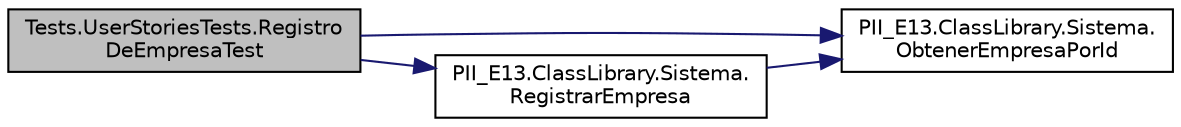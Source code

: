 digraph "Tests.UserStoriesTests.RegistroDeEmpresaTest"
{
 // INTERACTIVE_SVG=YES
 // LATEX_PDF_SIZE
  edge [fontname="Helvetica",fontsize="10",labelfontname="Helvetica",labelfontsize="10"];
  node [fontname="Helvetica",fontsize="10",shape=record];
  rankdir="LR";
  Node1 [label="Tests.UserStoriesTests.Registro\lDeEmpresaTest",height=0.2,width=0.4,color="black", fillcolor="grey75", style="filled", fontcolor="black",tooltip="Prueba para las historias de usuario 1 y 2: registro de una empresa en el sistema."];
  Node1 -> Node2 [color="midnightblue",fontsize="10",style="solid",fontname="Helvetica"];
  Node2 [label="PII_E13.ClassLibrary.Sistema.\lObtenerEmpresaPorId",height=0.2,width=0.4,color="black", fillcolor="white", style="filled",URL="$classPII__E13_1_1ClassLibrary_1_1Sistema.html#ad5ba43efa8cb672f355206b9e8ebaa1b",tooltip="Recupera una instancia de Empresa de la lista de empresas utilizando su id y una id dada."];
  Node1 -> Node3 [color="midnightblue",fontsize="10",style="solid",fontname="Helvetica"];
  Node3 [label="PII_E13.ClassLibrary.Sistema.\lRegistrarEmpresa",height=0.2,width=0.4,color="black", fillcolor="white", style="filled",URL="$classPII__E13_1_1ClassLibrary_1_1Sistema.html#a125902b37d6884b6f047bfb334c45e18",tooltip="Registra una nueva Empresa en el sistema."];
  Node3 -> Node2 [color="midnightblue",fontsize="10",style="solid",fontname="Helvetica"];
}
